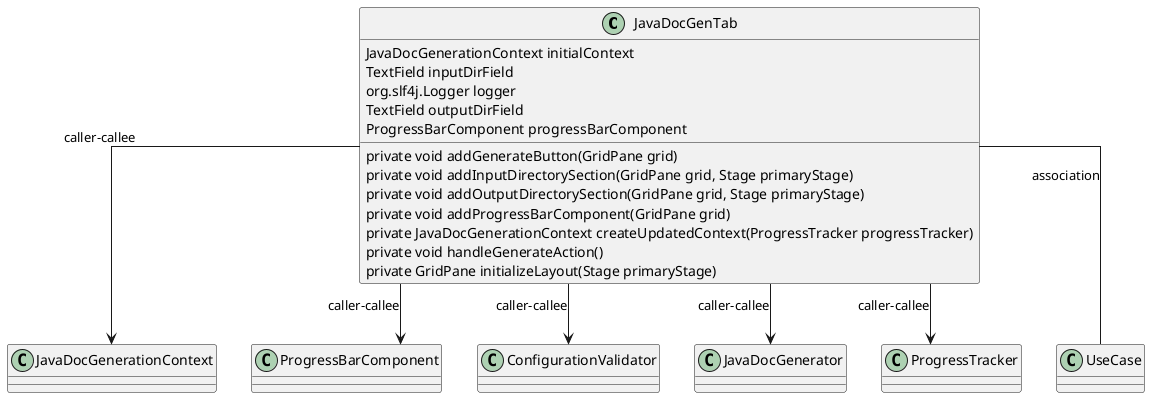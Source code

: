 @startuml
skinparam linetype Ortho
class JavaDocGenTab {
    JavaDocGenerationContext initialContext
    TextField inputDirField
    org.slf4j.Logger logger
    TextField outputDirField
    ProgressBarComponent progressBarComponent
    private void addGenerateButton(GridPane grid)
    private void addInputDirectorySection(GridPane grid, Stage primaryStage)
    private void addOutputDirectorySection(GridPane grid, Stage primaryStage)
    private void addProgressBarComponent(GridPane grid)
    private JavaDocGenerationContext createUpdatedContext(ProgressTracker progressTracker)
    private void handleGenerateAction()
    private GridPane initializeLayout(Stage primaryStage)
}
JavaDocGenTab --> JavaDocGenerationContext : caller-callee
JavaDocGenTab --> ProgressBarComponent : caller-callee
JavaDocGenTab --> ConfigurationValidator : caller-callee
JavaDocGenTab --> JavaDocGenerator : caller-callee
JavaDocGenTab --> ProgressTracker : caller-callee
JavaDocGenTab -- UseCase : association
@enduml
